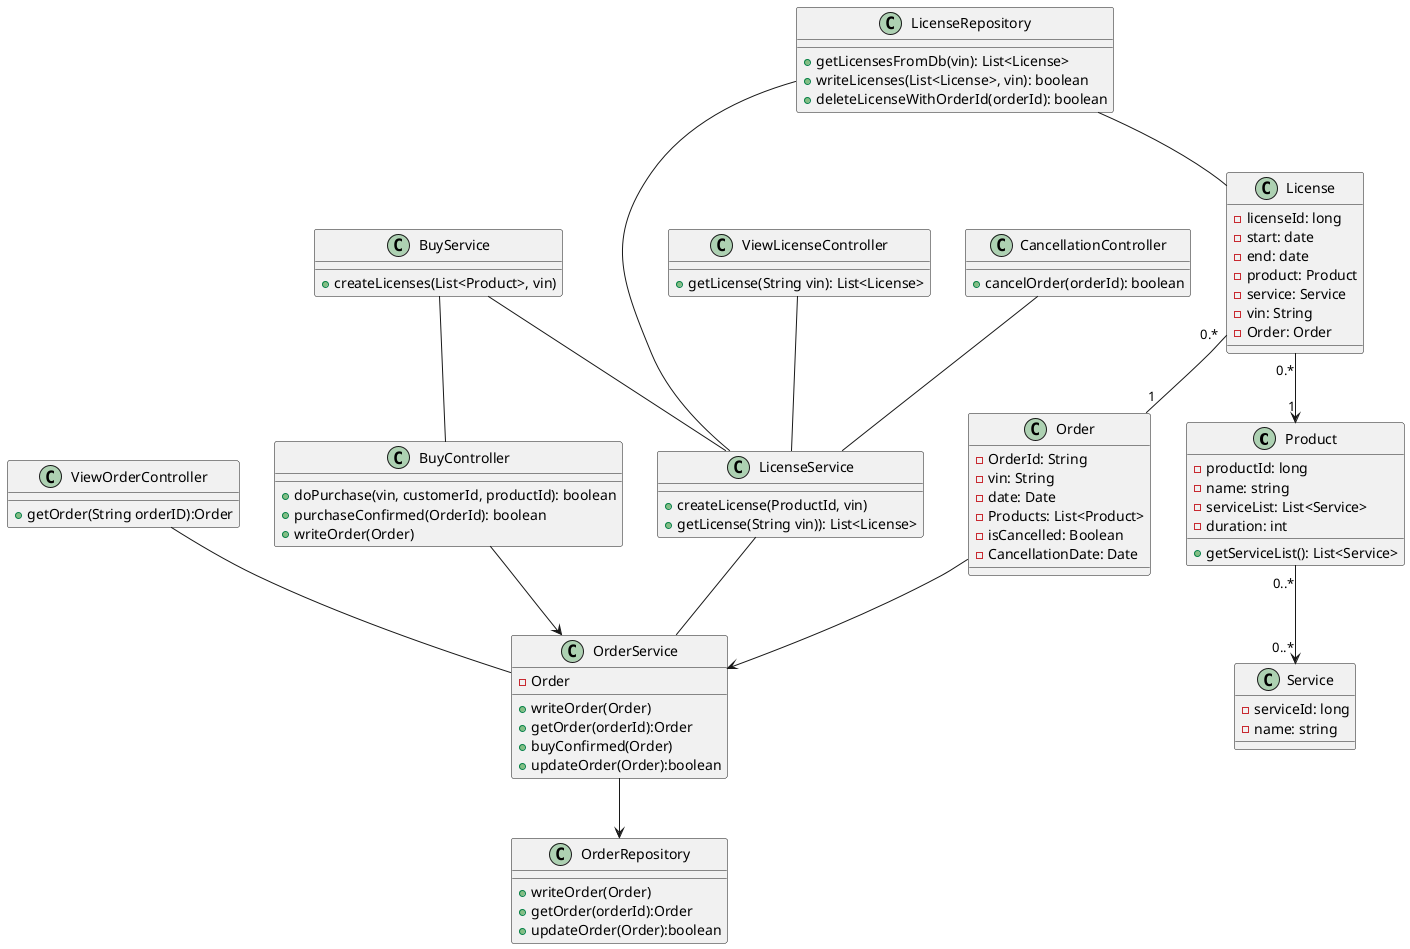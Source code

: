 @startuml

class Product {
    - productId: long
    - name: string
    - serviceList: List<Service>
    - duration: int
    + getServiceList(): List<Service>

}

class Service {
    - serviceId: long
    - name: string

}


class License {
    - licenseId: long
    - start: date
    - end: date
    - product: Product
    - service: Service
    - vin: String
    - Order: Order
}

class LicenseRepository{

    +getLicensesFromDb(vin): List<License>
    +writeLicenses(List<License>, vin): boolean
    +deleteLicenseWithOrderId(orderId): boolean

}

class ViewLicenseController {
    + getLicense(String vin): List<License>
}

class ViewOrderController{
    +getOrder(String orderID):Order
}
ViewOrderController--OrderService
class BuyController {

    + doPurchase(vin, customerId, productId): boolean
    + purchaseConfirmed(OrderId): boolean
    + writeOrder(Order)
}
class CancellationController{
+ cancelOrder(orderId): boolean
}
CancellationController -- LicenseService
LicenseService--OrderService


class OrderRepository{
+writeOrder(Order)
+getOrder(orderId):Order
+updateOrder(Order):boolean
}

class Order{
-OrderId: String
-vin: String
-date: Date
-Products: List<Product>
- isCancelled: Boolean
- CancellationDate: Date
}

class OrderService{
    -Order
    +writeOrder(Order)
    +getOrder(orderId):Order
    +buyConfirmed(Order)
    +updateOrder(Order):boolean
}

class LicenseService{

    + createLicense(ProductId, vin)
    + getLicense(String vin)): List<License>

}

class BuyService {

    +createLicenses(List<Product>, vin)
}

LicenseRepository-- License
LicenseRepository -- LicenseService
BuyService -- LicenseService
ViewLicenseController -- LicenseService
BuyController --> OrderService

BuyService -- BuyController
License "0.*" --"1"  Order

License "0.*" --> "1"Product
Product "0..*" --> "0..*" Service
OrderService --> OrderRepository
Order --> OrderService
@enduml



